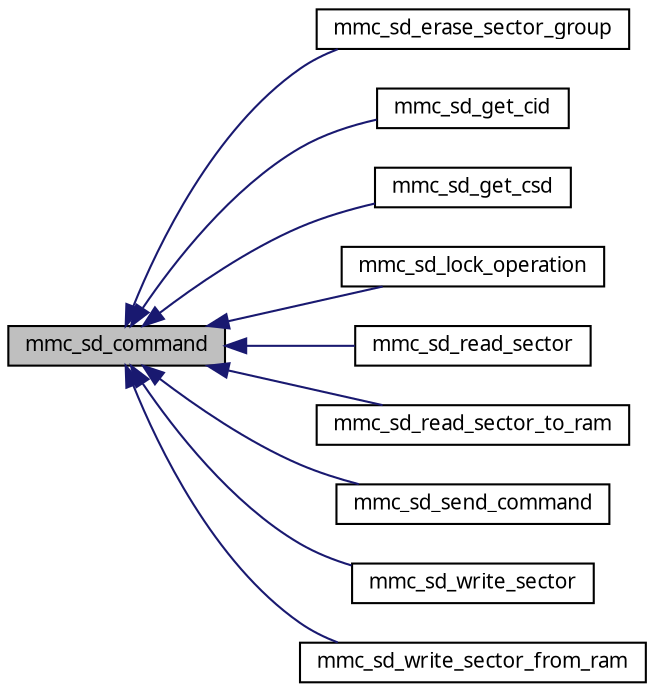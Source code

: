 digraph G
{
  edge [fontname="FreeSans.ttf",fontsize=10,labelfontname="FreeSans.ttf",labelfontsize=10];
  node [fontname="FreeSans.ttf",fontsize=10,shape=record];
  rankdir=LR;
  Node1 [label="mmc_sd_command",height=0.2,width=0.4,color="black", fillcolor="grey75", style="filled" fontcolor="black"];
  Node1 -> Node2 [dir=back,color="midnightblue",fontsize=10,style="solid",fontname="FreeSans.ttf"];
  Node2 [label="mmc_sd_erase_sector_group",height=0.2,width=0.4,color="black", fillcolor="white", style="filled",URL="$a00054.html#bf0c367dc8625b13c1a20c33b28ec216"];
  Node1 -> Node3 [dir=back,color="midnightblue",fontsize=10,style="solid",fontname="FreeSans.ttf"];
  Node3 [label="mmc_sd_get_cid",height=0.2,width=0.4,color="black", fillcolor="white", style="filled",URL="$a00054.html#8408d512adadff7f27c0d3b3a92bd12d"];
  Node1 -> Node4 [dir=back,color="midnightblue",fontsize=10,style="solid",fontname="FreeSans.ttf"];
  Node4 [label="mmc_sd_get_csd",height=0.2,width=0.4,color="black", fillcolor="white", style="filled",URL="$a00054.html#da198b30238a135ff97343861185e12a"];
  Node1 -> Node5 [dir=back,color="midnightblue",fontsize=10,style="solid",fontname="FreeSans.ttf"];
  Node5 [label="mmc_sd_lock_operation",height=0.2,width=0.4,color="black", fillcolor="white", style="filled",URL="$a00054.html#b2c42ab031dd3300bc3f9dd20e10a8b9"];
  Node1 -> Node6 [dir=back,color="midnightblue",fontsize=10,style="solid",fontname="FreeSans.ttf"];
  Node6 [label="mmc_sd_read_sector",height=0.2,width=0.4,color="black", fillcolor="white", style="filled",URL="$a00054.html#e5b02af47ff0ae1465b870d78d91cad8"];
  Node1 -> Node7 [dir=back,color="midnightblue",fontsize=10,style="solid",fontname="FreeSans.ttf"];
  Node7 [label="mmc_sd_read_sector_to_ram",height=0.2,width=0.4,color="black", fillcolor="white", style="filled",URL="$a00054.html#52b3124aa44523c90def3c9df5f09be6",tooltip="Functions to read/write one sector (512btes) with ram buffer pointer."];
  Node1 -> Node8 [dir=back,color="midnightblue",fontsize=10,style="solid",fontname="FreeSans.ttf"];
  Node8 [label="mmc_sd_send_command",height=0.2,width=0.4,color="black", fillcolor="white", style="filled",URL="$a00054.html#affc5d5f9e141cedbdbe4caaa32886d9"];
  Node1 -> Node9 [dir=back,color="midnightblue",fontsize=10,style="solid",fontname="FreeSans.ttf"];
  Node9 [label="mmc_sd_write_sector",height=0.2,width=0.4,color="black", fillcolor="white", style="filled",URL="$a00054.html#9e62fdf9e4f3ca7f2a81c55bb9834511",tooltip="Funtions to link USB DEVICE flow with MMC."];
  Node1 -> Node10 [dir=back,color="midnightblue",fontsize=10,style="solid",fontname="FreeSans.ttf"];
  Node10 [label="mmc_sd_write_sector_from_ram",height=0.2,width=0.4,color="black", fillcolor="white", style="filled",URL="$a00054.html#498ede87744d283825253501b87fd37a"];
}
